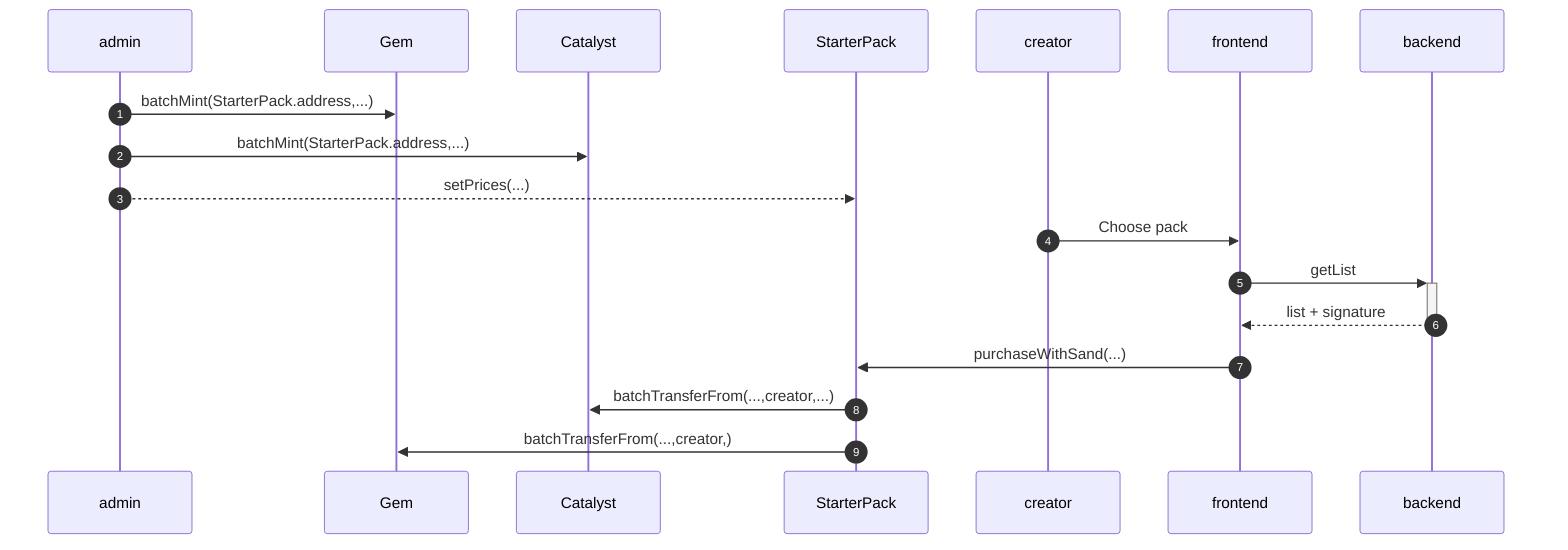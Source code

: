 sequenceDiagram
  autonumber
  admin->>Gem: batchMint(StarterPack.address,...)
  admin->>Catalyst: batchMint(StarterPack.address,...)
  admin-->>StarterPack: setPrices(...)
  creator->>frontend: Choose pack
  frontend->>+backend: getList
  backend-->>-frontend: list + signature
  frontend->>StarterPack: purchaseWithSand(...)
  StarterPack->>Catalyst: batchTransferFrom(...,creator,...)
  StarterPack->>Gem: batchTransferFrom(...,creator,)